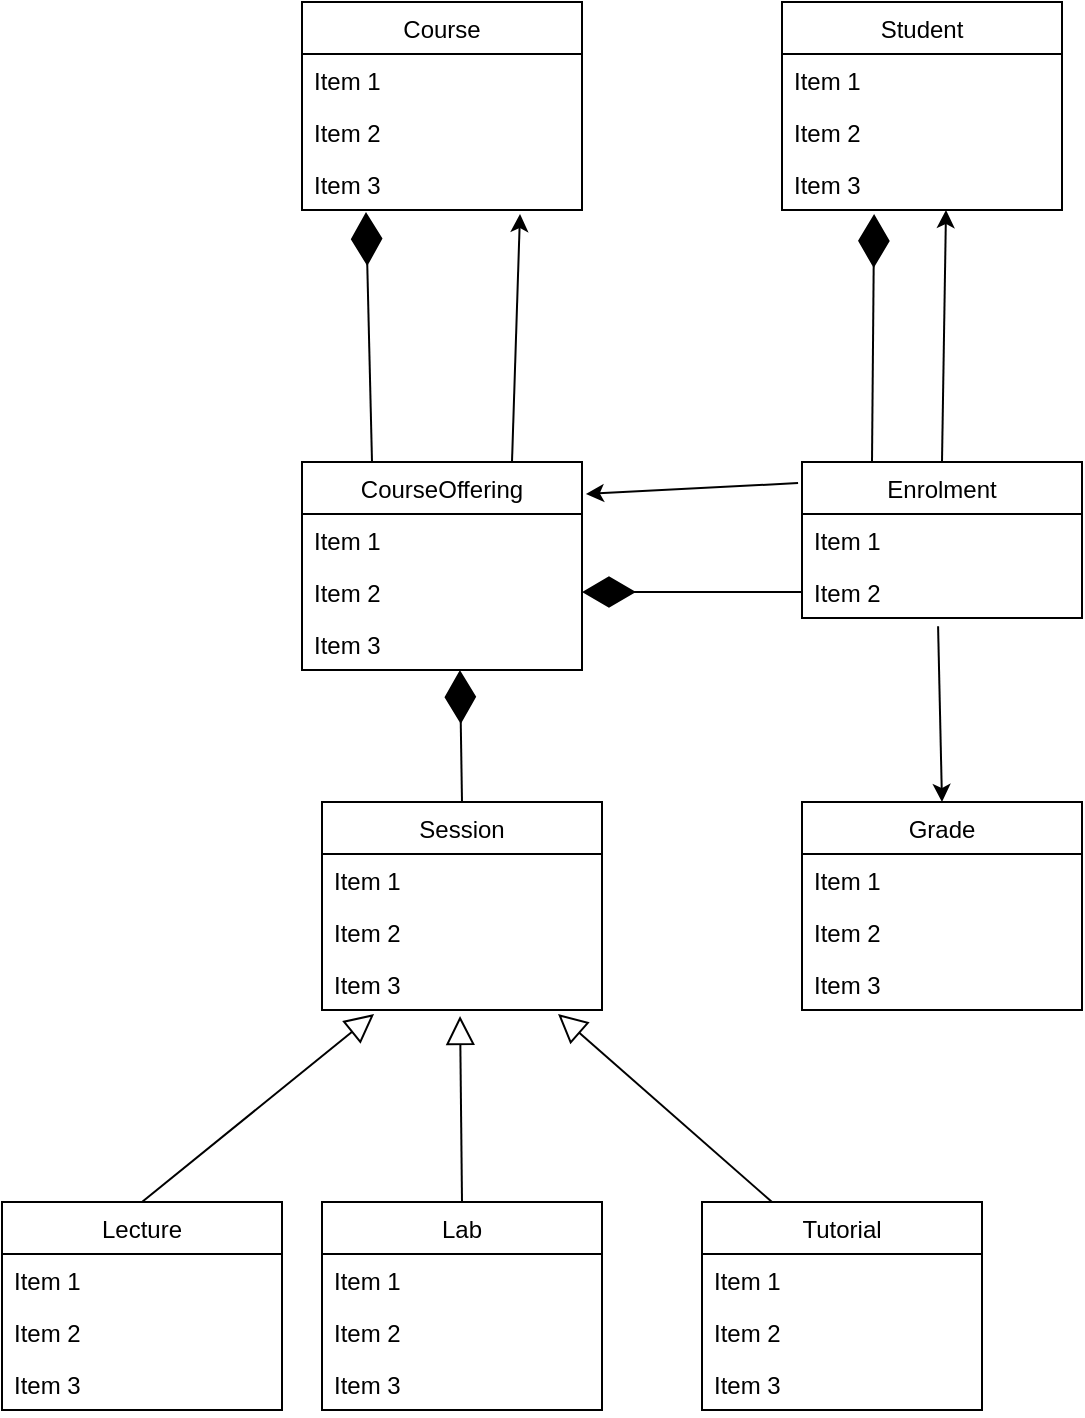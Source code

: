 <mxfile version="14.7.7" type="device"><diagram id="CpnjDPMuy_oixoudIWlT" name="Page-1"><mxGraphModel dx="988" dy="443" grid="1" gridSize="10" guides="1" tooltips="1" connect="1" arrows="1" fold="1" page="1" pageScale="1" pageWidth="827" pageHeight="1169" math="0" shadow="0"><root><mxCell id="0"/><mxCell id="1" parent="0"/><mxCell id="60BBm6CygXdqIMntZA9c-1" value="Student" style="swimlane;fontStyle=0;childLayout=stackLayout;horizontal=1;startSize=26;horizontalStack=0;resizeParent=1;resizeParentMax=0;resizeLast=0;collapsible=1;marginBottom=0;" vertex="1" parent="1"><mxGeometry x="520" y="180" width="140" height="104" as="geometry"/></mxCell><mxCell id="60BBm6CygXdqIMntZA9c-2" value="Item 1" style="text;strokeColor=none;fillColor=none;align=left;verticalAlign=top;spacingLeft=4;spacingRight=4;overflow=hidden;rotatable=0;points=[[0,0.5],[1,0.5]];portConstraint=eastwest;" vertex="1" parent="60BBm6CygXdqIMntZA9c-1"><mxGeometry y="26" width="140" height="26" as="geometry"/></mxCell><mxCell id="60BBm6CygXdqIMntZA9c-3" value="Item 2" style="text;strokeColor=none;fillColor=none;align=left;verticalAlign=top;spacingLeft=4;spacingRight=4;overflow=hidden;rotatable=0;points=[[0,0.5],[1,0.5]];portConstraint=eastwest;" vertex="1" parent="60BBm6CygXdqIMntZA9c-1"><mxGeometry y="52" width="140" height="26" as="geometry"/></mxCell><mxCell id="60BBm6CygXdqIMntZA9c-4" value="Item 3" style="text;strokeColor=none;fillColor=none;align=left;verticalAlign=top;spacingLeft=4;spacingRight=4;overflow=hidden;rotatable=0;points=[[0,0.5],[1,0.5]];portConstraint=eastwest;" vertex="1" parent="60BBm6CygXdqIMntZA9c-1"><mxGeometry y="78" width="140" height="26" as="geometry"/></mxCell><mxCell id="60BBm6CygXdqIMntZA9c-5" value="CourseOffering" style="swimlane;fontStyle=0;childLayout=stackLayout;horizontal=1;startSize=26;horizontalStack=0;resizeParent=1;resizeParentMax=0;resizeLast=0;collapsible=1;marginBottom=0;" vertex="1" parent="1"><mxGeometry x="280" y="410" width="140" height="104" as="geometry"/></mxCell><mxCell id="60BBm6CygXdqIMntZA9c-6" value="Item 1" style="text;strokeColor=none;fillColor=none;align=left;verticalAlign=top;spacingLeft=4;spacingRight=4;overflow=hidden;rotatable=0;points=[[0,0.5],[1,0.5]];portConstraint=eastwest;" vertex="1" parent="60BBm6CygXdqIMntZA9c-5"><mxGeometry y="26" width="140" height="26" as="geometry"/></mxCell><mxCell id="60BBm6CygXdqIMntZA9c-7" value="Item 2" style="text;strokeColor=none;fillColor=none;align=left;verticalAlign=top;spacingLeft=4;spacingRight=4;overflow=hidden;rotatable=0;points=[[0,0.5],[1,0.5]];portConstraint=eastwest;" vertex="1" parent="60BBm6CygXdqIMntZA9c-5"><mxGeometry y="52" width="140" height="26" as="geometry"/></mxCell><mxCell id="60BBm6CygXdqIMntZA9c-8" value="Item 3" style="text;strokeColor=none;fillColor=none;align=left;verticalAlign=top;spacingLeft=4;spacingRight=4;overflow=hidden;rotatable=0;points=[[0,0.5],[1,0.5]];portConstraint=eastwest;" vertex="1" parent="60BBm6CygXdqIMntZA9c-5"><mxGeometry y="78" width="140" height="26" as="geometry"/></mxCell><mxCell id="60BBm6CygXdqIMntZA9c-9" value="Enrolment" style="swimlane;fontStyle=0;childLayout=stackLayout;horizontal=1;startSize=26;horizontalStack=0;resizeParent=1;resizeParentMax=0;resizeLast=0;collapsible=1;marginBottom=0;" vertex="1" parent="1"><mxGeometry x="530" y="410" width="140" height="78" as="geometry"/></mxCell><mxCell id="60BBm6CygXdqIMntZA9c-10" value="Item 1" style="text;strokeColor=none;fillColor=none;align=left;verticalAlign=top;spacingLeft=4;spacingRight=4;overflow=hidden;rotatable=0;points=[[0,0.5],[1,0.5]];portConstraint=eastwest;" vertex="1" parent="60BBm6CygXdqIMntZA9c-9"><mxGeometry y="26" width="140" height="26" as="geometry"/></mxCell><mxCell id="60BBm6CygXdqIMntZA9c-11" value="Item 2" style="text;strokeColor=none;fillColor=none;align=left;verticalAlign=top;spacingLeft=4;spacingRight=4;overflow=hidden;rotatable=0;points=[[0,0.5],[1,0.5]];portConstraint=eastwest;" vertex="1" parent="60BBm6CygXdqIMntZA9c-9"><mxGeometry y="52" width="140" height="26" as="geometry"/></mxCell><mxCell id="60BBm6CygXdqIMntZA9c-13" value="Grade" style="swimlane;fontStyle=0;childLayout=stackLayout;horizontal=1;startSize=26;horizontalStack=0;resizeParent=1;resizeParentMax=0;resizeLast=0;collapsible=1;marginBottom=0;" vertex="1" parent="1"><mxGeometry x="530" y="580" width="140" height="104" as="geometry"/></mxCell><mxCell id="60BBm6CygXdqIMntZA9c-14" value="Item 1" style="text;strokeColor=none;fillColor=none;align=left;verticalAlign=top;spacingLeft=4;spacingRight=4;overflow=hidden;rotatable=0;points=[[0,0.5],[1,0.5]];portConstraint=eastwest;" vertex="1" parent="60BBm6CygXdqIMntZA9c-13"><mxGeometry y="26" width="140" height="26" as="geometry"/></mxCell><mxCell id="60BBm6CygXdqIMntZA9c-15" value="Item 2" style="text;strokeColor=none;fillColor=none;align=left;verticalAlign=top;spacingLeft=4;spacingRight=4;overflow=hidden;rotatable=0;points=[[0,0.5],[1,0.5]];portConstraint=eastwest;" vertex="1" parent="60BBm6CygXdqIMntZA9c-13"><mxGeometry y="52" width="140" height="26" as="geometry"/></mxCell><mxCell id="60BBm6CygXdqIMntZA9c-16" value="Item 3" style="text;strokeColor=none;fillColor=none;align=left;verticalAlign=top;spacingLeft=4;spacingRight=4;overflow=hidden;rotatable=0;points=[[0,0.5],[1,0.5]];portConstraint=eastwest;" vertex="1" parent="60BBm6CygXdqIMntZA9c-13"><mxGeometry y="78" width="140" height="26" as="geometry"/></mxCell><mxCell id="60BBm6CygXdqIMntZA9c-17" value="Course" style="swimlane;fontStyle=0;childLayout=stackLayout;horizontal=1;startSize=26;horizontalStack=0;resizeParent=1;resizeParentMax=0;resizeLast=0;collapsible=1;marginBottom=0;" vertex="1" parent="1"><mxGeometry x="280" y="180" width="140" height="104" as="geometry"/></mxCell><mxCell id="60BBm6CygXdqIMntZA9c-18" value="Item 1" style="text;strokeColor=none;fillColor=none;align=left;verticalAlign=top;spacingLeft=4;spacingRight=4;overflow=hidden;rotatable=0;points=[[0,0.5],[1,0.5]];portConstraint=eastwest;" vertex="1" parent="60BBm6CygXdqIMntZA9c-17"><mxGeometry y="26" width="140" height="26" as="geometry"/></mxCell><mxCell id="60BBm6CygXdqIMntZA9c-19" value="Item 2" style="text;strokeColor=none;fillColor=none;align=left;verticalAlign=top;spacingLeft=4;spacingRight=4;overflow=hidden;rotatable=0;points=[[0,0.5],[1,0.5]];portConstraint=eastwest;" vertex="1" parent="60BBm6CygXdqIMntZA9c-17"><mxGeometry y="52" width="140" height="26" as="geometry"/></mxCell><mxCell id="60BBm6CygXdqIMntZA9c-20" value="Item 3" style="text;strokeColor=none;fillColor=none;align=left;verticalAlign=top;spacingLeft=4;spacingRight=4;overflow=hidden;rotatable=0;points=[[0,0.5],[1,0.5]];portConstraint=eastwest;" vertex="1" parent="60BBm6CygXdqIMntZA9c-17"><mxGeometry y="78" width="140" height="26" as="geometry"/></mxCell><mxCell id="60BBm6CygXdqIMntZA9c-21" value="" style="endArrow=diamondThin;endFill=1;endSize=24;html=1;exitX=0.25;exitY=0;exitDx=0;exitDy=0;" edge="1" parent="1" source="60BBm6CygXdqIMntZA9c-5"><mxGeometry width="160" relative="1" as="geometry"><mxPoint x="310" y="320" as="sourcePoint"/><mxPoint x="312" y="285" as="targetPoint"/></mxGeometry></mxCell><mxCell id="60BBm6CygXdqIMntZA9c-23" value="" style="endArrow=classic;html=1;exitX=0.75;exitY=0;exitDx=0;exitDy=0;" edge="1" parent="1" source="60BBm6CygXdqIMntZA9c-5"><mxGeometry width="50" height="50" relative="1" as="geometry"><mxPoint x="550" y="450" as="sourcePoint"/><mxPoint x="389" y="286" as="targetPoint"/></mxGeometry></mxCell><mxCell id="60BBm6CygXdqIMntZA9c-26" value="" style="endArrow=classic;html=1;exitX=-0.014;exitY=0.135;exitDx=0;exitDy=0;exitPerimeter=0;entryX=1.014;entryY=0.154;entryDx=0;entryDy=0;entryPerimeter=0;" edge="1" parent="1" source="60BBm6CygXdqIMntZA9c-9" target="60BBm6CygXdqIMntZA9c-5"><mxGeometry width="50" height="50" relative="1" as="geometry"><mxPoint x="570" y="344" as="sourcePoint"/><mxPoint x="450" y="462" as="targetPoint"/></mxGeometry></mxCell><mxCell id="60BBm6CygXdqIMntZA9c-27" value="" style="endArrow=classic;html=1;exitX=0.486;exitY=1.038;exitDx=0;exitDy=0;exitPerimeter=0;entryX=0.5;entryY=0;entryDx=0;entryDy=0;" edge="1" parent="1" target="60BBm6CygXdqIMntZA9c-13"><mxGeometry width="50" height="50" relative="1" as="geometry"><mxPoint x="598.04" y="492.152" as="sourcePoint"/><mxPoint x="409" y="306" as="targetPoint"/></mxGeometry></mxCell><mxCell id="60BBm6CygXdqIMntZA9c-28" value="" style="endArrow=classic;html=1;exitX=0.5;exitY=0;exitDx=0;exitDy=0;" edge="1" parent="1" source="60BBm6CygXdqIMntZA9c-9"><mxGeometry width="50" height="50" relative="1" as="geometry"><mxPoint x="415" y="440" as="sourcePoint"/><mxPoint x="602" y="284" as="targetPoint"/></mxGeometry></mxCell><mxCell id="60BBm6CygXdqIMntZA9c-29" value="" style="endArrow=diamondThin;endFill=1;endSize=24;html=1;entryX=0.329;entryY=1.077;entryDx=0;entryDy=0;exitX=0.25;exitY=0;exitDx=0;exitDy=0;entryPerimeter=0;" edge="1" parent="1" source="60BBm6CygXdqIMntZA9c-9" target="60BBm6CygXdqIMntZA9c-4"><mxGeometry width="160" relative="1" as="geometry"><mxPoint x="670" y="325.01" as="sourcePoint"/><mxPoint x="692.96" y="199.998" as="targetPoint"/></mxGeometry></mxCell><mxCell id="60BBm6CygXdqIMntZA9c-30" value="Lecture" style="swimlane;fontStyle=0;childLayout=stackLayout;horizontal=1;startSize=26;horizontalStack=0;resizeParent=1;resizeParentMax=0;resizeLast=0;collapsible=1;marginBottom=0;" vertex="1" parent="1"><mxGeometry x="130" y="780" width="140" height="104" as="geometry"/></mxCell><mxCell id="60BBm6CygXdqIMntZA9c-31" value="Item 1" style="text;strokeColor=none;fillColor=none;align=left;verticalAlign=top;spacingLeft=4;spacingRight=4;overflow=hidden;rotatable=0;points=[[0,0.5],[1,0.5]];portConstraint=eastwest;" vertex="1" parent="60BBm6CygXdqIMntZA9c-30"><mxGeometry y="26" width="140" height="26" as="geometry"/></mxCell><mxCell id="60BBm6CygXdqIMntZA9c-32" value="Item 2" style="text;strokeColor=none;fillColor=none;align=left;verticalAlign=top;spacingLeft=4;spacingRight=4;overflow=hidden;rotatable=0;points=[[0,0.5],[1,0.5]];portConstraint=eastwest;" vertex="1" parent="60BBm6CygXdqIMntZA9c-30"><mxGeometry y="52" width="140" height="26" as="geometry"/></mxCell><mxCell id="60BBm6CygXdqIMntZA9c-33" value="Item 3" style="text;strokeColor=none;fillColor=none;align=left;verticalAlign=top;spacingLeft=4;spacingRight=4;overflow=hidden;rotatable=0;points=[[0,0.5],[1,0.5]];portConstraint=eastwest;" vertex="1" parent="60BBm6CygXdqIMntZA9c-30"><mxGeometry y="78" width="140" height="26" as="geometry"/></mxCell><mxCell id="60BBm6CygXdqIMntZA9c-34" value="Tutorial" style="swimlane;fontStyle=0;childLayout=stackLayout;horizontal=1;startSize=26;horizontalStack=0;resizeParent=1;resizeParentMax=0;resizeLast=0;collapsible=1;marginBottom=0;" vertex="1" parent="1"><mxGeometry x="480" y="780" width="140" height="104" as="geometry"/></mxCell><mxCell id="60BBm6CygXdqIMntZA9c-35" value="Item 1" style="text;strokeColor=none;fillColor=none;align=left;verticalAlign=top;spacingLeft=4;spacingRight=4;overflow=hidden;rotatable=0;points=[[0,0.5],[1,0.5]];portConstraint=eastwest;" vertex="1" parent="60BBm6CygXdqIMntZA9c-34"><mxGeometry y="26" width="140" height="26" as="geometry"/></mxCell><mxCell id="60BBm6CygXdqIMntZA9c-36" value="Item 2" style="text;strokeColor=none;fillColor=none;align=left;verticalAlign=top;spacingLeft=4;spacingRight=4;overflow=hidden;rotatable=0;points=[[0,0.5],[1,0.5]];portConstraint=eastwest;" vertex="1" parent="60BBm6CygXdqIMntZA9c-34"><mxGeometry y="52" width="140" height="26" as="geometry"/></mxCell><mxCell id="60BBm6CygXdqIMntZA9c-37" value="Item 3" style="text;strokeColor=none;fillColor=none;align=left;verticalAlign=top;spacingLeft=4;spacingRight=4;overflow=hidden;rotatable=0;points=[[0,0.5],[1,0.5]];portConstraint=eastwest;" vertex="1" parent="60BBm6CygXdqIMntZA9c-34"><mxGeometry y="78" width="140" height="26" as="geometry"/></mxCell><mxCell id="60BBm6CygXdqIMntZA9c-38" value="Lab" style="swimlane;fontStyle=0;childLayout=stackLayout;horizontal=1;startSize=26;horizontalStack=0;resizeParent=1;resizeParentMax=0;resizeLast=0;collapsible=1;marginBottom=0;" vertex="1" parent="1"><mxGeometry x="290" y="780" width="140" height="104" as="geometry"/></mxCell><mxCell id="60BBm6CygXdqIMntZA9c-39" value="Item 1" style="text;strokeColor=none;fillColor=none;align=left;verticalAlign=top;spacingLeft=4;spacingRight=4;overflow=hidden;rotatable=0;points=[[0,0.5],[1,0.5]];portConstraint=eastwest;" vertex="1" parent="60BBm6CygXdqIMntZA9c-38"><mxGeometry y="26" width="140" height="26" as="geometry"/></mxCell><mxCell id="60BBm6CygXdqIMntZA9c-40" value="Item 2" style="text;strokeColor=none;fillColor=none;align=left;verticalAlign=top;spacingLeft=4;spacingRight=4;overflow=hidden;rotatable=0;points=[[0,0.5],[1,0.5]];portConstraint=eastwest;" vertex="1" parent="60BBm6CygXdqIMntZA9c-38"><mxGeometry y="52" width="140" height="26" as="geometry"/></mxCell><mxCell id="60BBm6CygXdqIMntZA9c-41" value="Item 3" style="text;strokeColor=none;fillColor=none;align=left;verticalAlign=top;spacingLeft=4;spacingRight=4;overflow=hidden;rotatable=0;points=[[0,0.5],[1,0.5]];portConstraint=eastwest;" vertex="1" parent="60BBm6CygXdqIMntZA9c-38"><mxGeometry y="78" width="140" height="26" as="geometry"/></mxCell><mxCell id="60BBm6CygXdqIMntZA9c-42" value="Session" style="swimlane;fontStyle=0;childLayout=stackLayout;horizontal=1;startSize=26;horizontalStack=0;resizeParent=1;resizeParentMax=0;resizeLast=0;collapsible=1;marginBottom=0;" vertex="1" parent="1"><mxGeometry x="290" y="580" width="140" height="104" as="geometry"/></mxCell><mxCell id="60BBm6CygXdqIMntZA9c-43" value="Item 1" style="text;strokeColor=none;fillColor=none;align=left;verticalAlign=top;spacingLeft=4;spacingRight=4;overflow=hidden;rotatable=0;points=[[0,0.5],[1,0.5]];portConstraint=eastwest;" vertex="1" parent="60BBm6CygXdqIMntZA9c-42"><mxGeometry y="26" width="140" height="26" as="geometry"/></mxCell><mxCell id="60BBm6CygXdqIMntZA9c-44" value="Item 2" style="text;strokeColor=none;fillColor=none;align=left;verticalAlign=top;spacingLeft=4;spacingRight=4;overflow=hidden;rotatable=0;points=[[0,0.5],[1,0.5]];portConstraint=eastwest;" vertex="1" parent="60BBm6CygXdqIMntZA9c-42"><mxGeometry y="52" width="140" height="26" as="geometry"/></mxCell><mxCell id="60BBm6CygXdqIMntZA9c-45" value="Item 3" style="text;strokeColor=none;fillColor=none;align=left;verticalAlign=top;spacingLeft=4;spacingRight=4;overflow=hidden;rotatable=0;points=[[0,0.5],[1,0.5]];portConstraint=eastwest;" vertex="1" parent="60BBm6CygXdqIMntZA9c-42"><mxGeometry y="78" width="140" height="26" as="geometry"/></mxCell><mxCell id="60BBm6CygXdqIMntZA9c-47" value="" style="endArrow=block;dashed=0;endFill=0;endSize=12;html=1;entryX=0.186;entryY=1.077;entryDx=0;entryDy=0;entryPerimeter=0;exitX=0.5;exitY=0;exitDx=0;exitDy=0;" edge="1" parent="1" source="60BBm6CygXdqIMntZA9c-30" target="60BBm6CygXdqIMntZA9c-45"><mxGeometry width="160" relative="1" as="geometry"><mxPoint x="380" y="940" as="sourcePoint"/><mxPoint x="385" y="1037" as="targetPoint"/></mxGeometry></mxCell><mxCell id="60BBm6CygXdqIMntZA9c-48" value="" style="endArrow=block;dashed=0;endFill=0;endSize=12;html=1;exitX=0.25;exitY=0;exitDx=0;exitDy=0;entryX=0.843;entryY=1.077;entryDx=0;entryDy=0;entryPerimeter=0;" edge="1" parent="1" source="60BBm6CygXdqIMntZA9c-34" target="60BBm6CygXdqIMntZA9c-45"><mxGeometry width="160" relative="1" as="geometry"><mxPoint x="410" y="873" as="sourcePoint"/><mxPoint x="390" y="730" as="targetPoint"/></mxGeometry></mxCell><mxCell id="60BBm6CygXdqIMntZA9c-49" value="" style="endArrow=block;dashed=0;endFill=0;endSize=12;html=1;exitX=0.5;exitY=0;exitDx=0;exitDy=0;entryX=0.493;entryY=1.115;entryDx=0;entryDy=0;entryPerimeter=0;" edge="1" parent="1" source="60BBm6CygXdqIMntZA9c-38" target="60BBm6CygXdqIMntZA9c-45"><mxGeometry width="160" relative="1" as="geometry"><mxPoint x="400" y="980" as="sourcePoint"/><mxPoint x="363" y="710" as="targetPoint"/></mxGeometry></mxCell><mxCell id="60BBm6CygXdqIMntZA9c-50" value="" style="endArrow=diamondThin;endFill=1;endSize=24;html=1;exitX=0;exitY=0.5;exitDx=0;exitDy=0;entryX=1;entryY=0.5;entryDx=0;entryDy=0;" edge="1" parent="1" source="60BBm6CygXdqIMntZA9c-11" target="60BBm6CygXdqIMntZA9c-7"><mxGeometry width="160" relative="1" as="geometry"><mxPoint x="3" y="445" as="sourcePoint"/><mxPoint y="320" as="targetPoint"/></mxGeometry></mxCell><mxCell id="60BBm6CygXdqIMntZA9c-51" value="" style="endArrow=diamondThin;endFill=1;endSize=24;html=1;exitX=0.5;exitY=0;exitDx=0;exitDy=0;entryX=0.564;entryY=1;entryDx=0;entryDy=0;entryPerimeter=0;" edge="1" parent="1" source="60BBm6CygXdqIMntZA9c-42" target="60BBm6CygXdqIMntZA9c-8"><mxGeometry width="160" relative="1" as="geometry"><mxPoint x="183" y="605" as="sourcePoint"/><mxPoint x="180" y="480" as="targetPoint"/></mxGeometry></mxCell></root></mxGraphModel></diagram></mxfile>